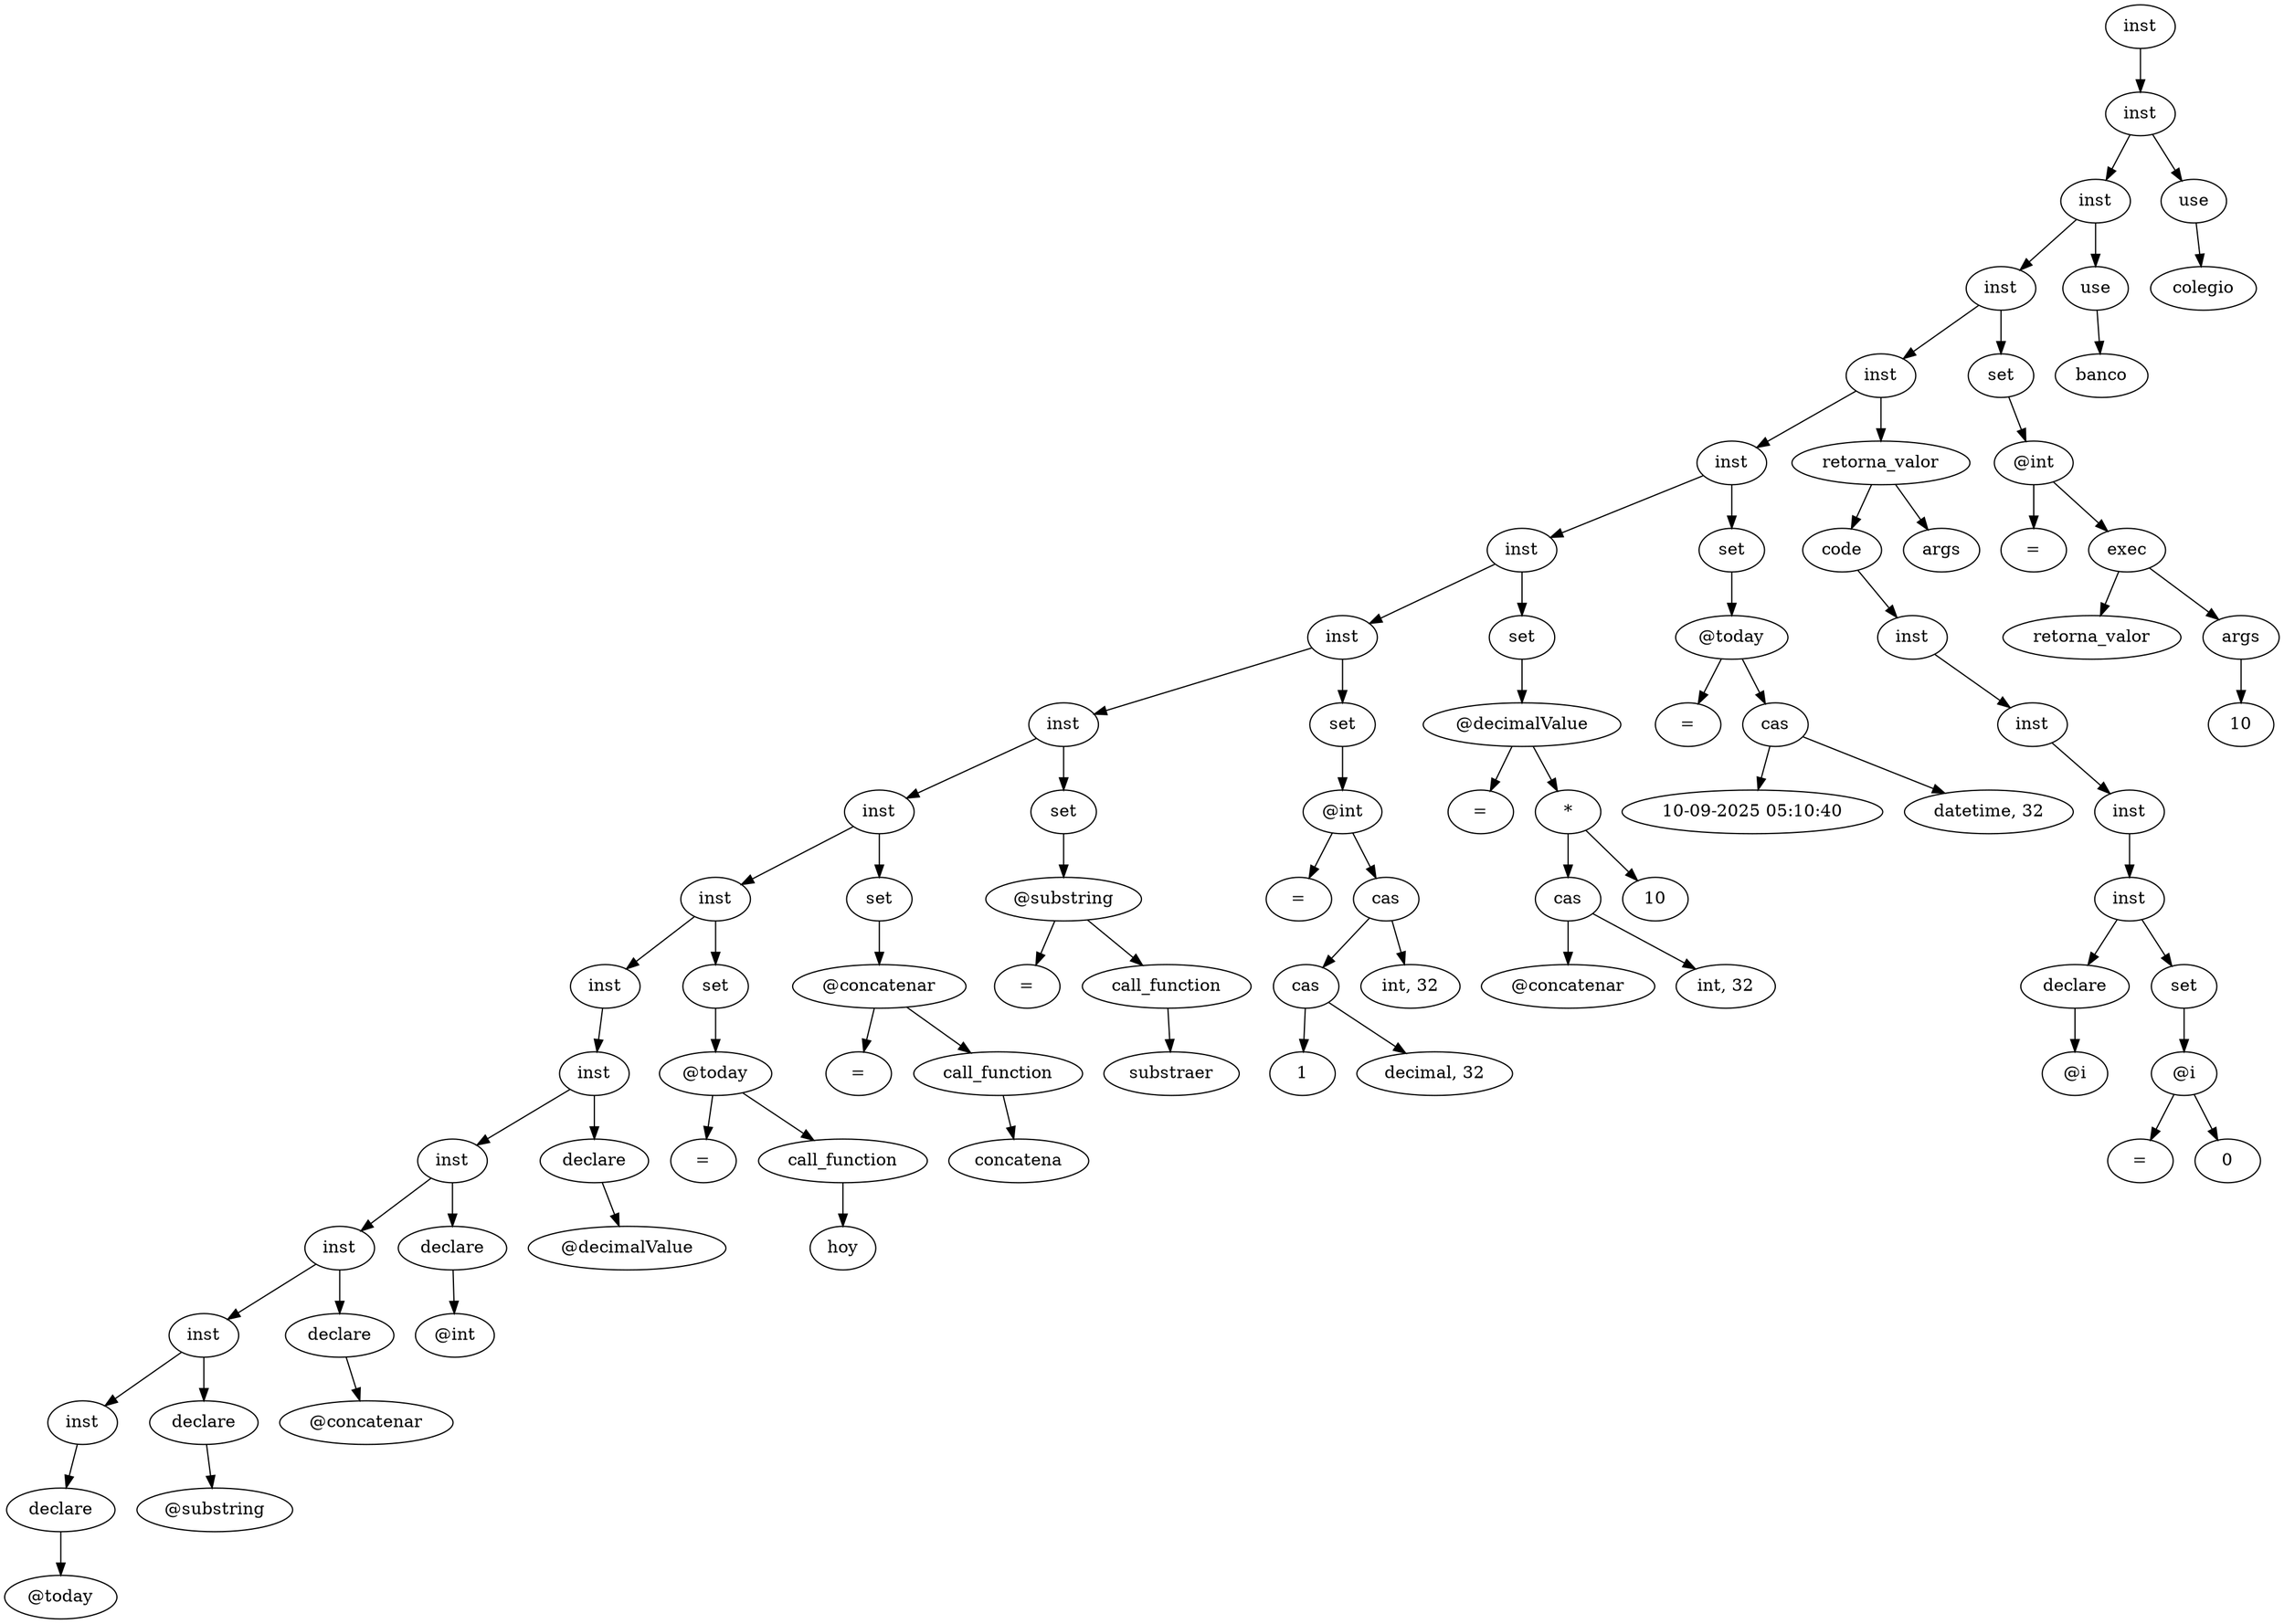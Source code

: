 digraph AST{
node0 [label="inst" shape="oval", color="black"];
node1 [label="inst" shape="oval", color="black"];
node2 [label="inst" shape="oval", color="black"];
node3 [label="inst" shape="oval", color="black"];
node4 [label="inst" shape="oval", color="black"];
node5 [label="inst" shape="oval", color="black"];
node6 [label="inst" shape="oval", color="black"];
node7 [label="inst" shape="oval", color="black"];
node8 [label="inst" shape="oval", color="black"];
node9 [label="inst" shape="oval", color="black"];
node10 [label="inst" shape="oval", color="black"];
node11 [label="inst" shape="oval", color="black"];
node12 [label="inst" shape="oval", color="black"];
node13 [label="inst" shape="oval", color="black"];
node14 [label="inst" shape="oval", color="black"];
node15 [label="inst" shape="oval", color="black"];
node16 [label="inst" shape="oval", color="black"];
node17 [label="declare" shape="oval", color="black"];
node18 [label="@today" shape="oval", color="black"];
node19 [label="declare" shape="oval", color="black"];
node20 [label="@substring" shape="oval", color="black"];
node21 [label="declare" shape="oval", color="black"];
node22 [label="@concatenar" shape="oval", color="black"];
node23 [label="declare" shape="oval", color="black"];
node24 [label="@int" shape="oval", color="black"];
node25 [label="declare" shape="oval", color="black"];
node26 [label="@decimalValue" shape="oval", color="black"];
node27 [label="set" shape="oval", color="black"];
node28 [label="@today" shape="oval", color="black"];
node29 [label="=" shape="oval", color="black"];
node30 [label="call_function" shape="oval", color="black"];
node31 [label="hoy" shape="oval", color="black"];
node32 [label="set" shape="oval", color="black"];
node33 [label="@concatenar" shape="oval", color="black"];
node34 [label="=" shape="oval", color="black"];
node35 [label="call_function" shape="oval", color="black"];
node36 [label="concatena" shape="oval", color="black"];
node37 [label="set" shape="oval", color="black"];
node38 [label="@substring" shape="oval", color="black"];
node39 [label="=" shape="oval", color="black"];
node40 [label="call_function" shape="oval", color="black"];
node41 [label="substraer" shape="oval", color="black"];
node42 [label="set" shape="oval", color="black"];
node43 [label="@int" shape="oval", color="black"];
node44 [label="=" shape="oval", color="black"];
node45 [label="cas" shape="oval", color="black"];
node46 [label="cas" shape="oval", color="black"];
node47 [label="1" shape="oval", color="black"];
node48 [label="decimal, 32" shape="oval", color="black"];
node49 [label="int, 32" shape="oval", color="black"];
node50 [label="set" shape="oval", color="black"];
node51 [label="@decimalValue" shape="oval", color="black"];
node52 [label="=" shape="oval", color="black"];
node53 [label="*" shape="oval", color="black"];
node54 [label="cas" shape="oval", color="black"];
node55 [label="@concatenar" shape="oval", color="black"];
node56 [label="int, 32" shape="oval", color="black"];
node57 [label="10" shape="oval", color="black"];
node58 [label="set" shape="oval", color="black"];
node59 [label="@today" shape="oval", color="black"];
node60 [label="=" shape="oval", color="black"];
node61 [label="cas" shape="oval", color="black"];
node62 [label="10-09-2025 05:10:40" shape="oval", color="black"];
node63 [label="datetime, 32" shape="oval", color="black"];
node64 [label="retorna_valor" shape="oval", color="black"];
node65 [label="code" shape="oval", color="black"];
node66 [label="args" shape="oval", color="black"];
node67 [label="inst" shape="oval", color="black"];
node68 [label="inst" shape="oval", color="black"];
node69 [label="inst" shape="oval", color="black"];
node70 [label="inst" shape="oval", color="black"];
node71 [label="declare" shape="oval", color="black"];
node72 [label="@i" shape="oval", color="black"];
node73 [label="set" shape="oval", color="black"];
node74 [label="@i" shape="oval", color="black"];
node75 [label="=" shape="oval", color="black"];
node76 [label="0" shape="oval", color="black"];
node77 [label="set" shape="oval", color="black"];
node78 [label="@int" shape="oval", color="black"];
node79 [label="=" shape="oval", color="black"];
node80 [label="exec" shape="oval", color="black"];
node81 [label="retorna_valor" shape="oval", color="black"];
node82 [label="args" shape="oval", color="black"];
node83 [label="10" shape="oval", color="black"];
node84 [label="use" shape="oval", color="black"];
node85 [label="banco" shape="oval", color="black"];
node86 [label="use" shape="oval", color="black"];
node87 [label="colegio" shape="oval", color="black"];
node0 -> node1;
node1 -> node2;
node2 -> node3;
node3 -> node4;
node4 -> node5;
node5 -> node6;
node6 -> node7;
node7 -> node8;
node8 -> node9;
node9 -> node10;
node10 -> node11;
node11 -> node12;
node12 -> node13;
node13 -> node14;
node14 -> node15;
node15 -> node16;
node16 -> node17;
node17 -> node18;
node15 -> node19;
node19 -> node20;
node14 -> node21;
node21 -> node22;
node13 -> node23;
node23 -> node24;
node12 -> node25;
node25 -> node26;
node10 -> node27;
node27 -> node28;
node28 -> node29;
node28 -> node30;
node30 -> node31;
node9 -> node32;
node32 -> node33;
node33 -> node34;
node33 -> node35;
node35 -> node36;
node8 -> node37;
node37 -> node38;
node38 -> node39;
node38 -> node40;
node40 -> node41;
node7 -> node42;
node42 -> node43;
node43 -> node44;
node43 -> node45;
node45 -> node46;
node46 -> node47;
node46 -> node48;
node45 -> node49;
node6 -> node50;
node50 -> node51;
node51 -> node52;
node51 -> node53;
node53 -> node54;
node54 -> node55;
node54 -> node56;
node53 -> node57;
node5 -> node58;
node58 -> node59;
node59 -> node60;
node59 -> node61;
node61 -> node62;
node61 -> node63;
node4 -> node64;
node64 -> node66;
node64 -> node65;
node65 -> node67;
node67 -> node68;
node68 -> node69;
node69 -> node70;
node70 -> node71;
node71 -> node72;
node70 -> node73;
node73 -> node74;
node74 -> node75;
node74 -> node76;
node3 -> node77;
node77 -> node78;
node78 -> node79;
node78 -> node80;
node80 -> node81;
node80 -> node82;
node82 -> node83;
node2 -> node84;
node84 -> node85;
node1 -> node86;
node86 -> node87;
}
